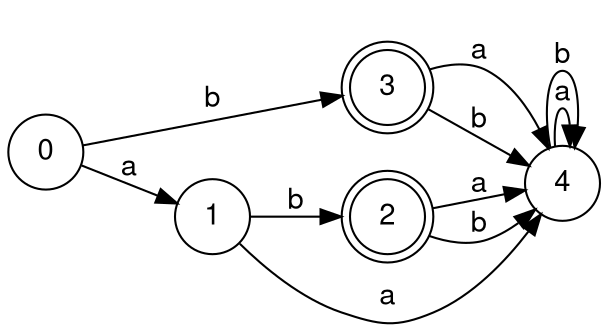 digraph finite_state_machine {
fontname="Helvetica,Arial,sans-serif"
node [fontname="Helvetica,Arial,sans-serif"]
edge [fontname="Helvetica,Arial,sans-serif"]
rankdir=LR;
node [shape = doublecircle]; 2, 3;
node [shape = circle];
0 -> 1 [label = "a"];
0 -> 3 [label = "b"];
1 -> 4 [label = "a"];
1 -> 2 [label = "b"];
2 -> 4 [label = "a"];
2 -> 4 [label = "b"];
3 -> 4 [label = "a"];
3 -> 4 [label = "b"];
4 -> 4 [label = "a"];
4 -> 4 [label = "b"];
}
